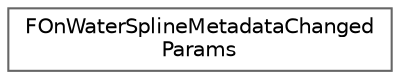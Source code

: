 digraph "Graphical Class Hierarchy"
{
 // INTERACTIVE_SVG=YES
 // LATEX_PDF_SIZE
  bgcolor="transparent";
  edge [fontname=Helvetica,fontsize=10,labelfontname=Helvetica,labelfontsize=10];
  node [fontname=Helvetica,fontsize=10,shape=box,height=0.2,width=0.4];
  rankdir="LR";
  Node0 [id="Node000000",label="FOnWaterSplineMetadataChanged\lParams",height=0.2,width=0.4,color="grey40", fillcolor="white", style="filled",URL="$d0/da0/structFOnWaterSplineMetadataChangedParams.html",tooltip=" "];
}

